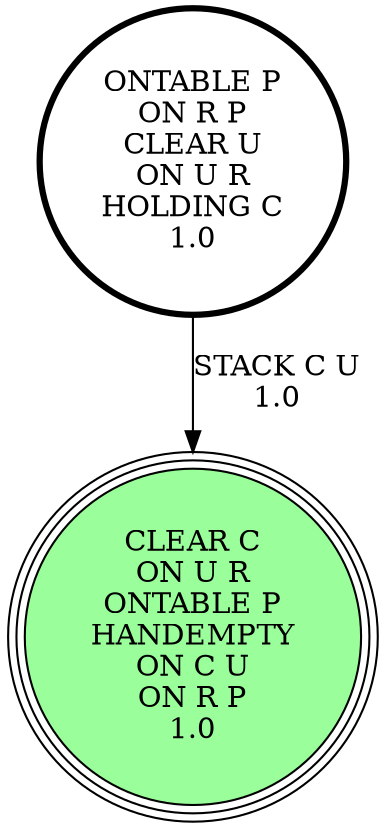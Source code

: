 digraph {
"ONTABLE P\nON R P\nCLEAR U\nON U R\nHOLDING C\n1.0\n" -> "CLEAR C\nON U R\nONTABLE P\nHANDEMPTY\nON C U\nON R P\n1.0\n"[label="STACK C U\n1.0\n"];
"CLEAR C\nON U R\nONTABLE P\nHANDEMPTY\nON C U\nON R P\n1.0\n" [shape=circle, style=filled, fillcolor=palegreen1, peripheries=3];
"ONTABLE P\nON R P\nCLEAR U\nON U R\nHOLDING C\n1.0\n" [shape=circle, penwidth=3];
"CLEAR C\nON U R\nONTABLE P\nHANDEMPTY\nON C U\nON R P\n1.0\n" [shape=circle, style=filled, fillcolor=palegreen1, peripheries=3];
}
